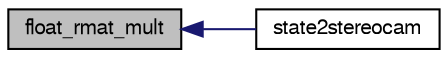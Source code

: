 digraph "float_rmat_mult"
{
  edge [fontname="FreeSans",fontsize="10",labelfontname="FreeSans",labelfontsize="10"];
  node [fontname="FreeSans",fontsize="10",shape=record];
  rankdir="LR";
  Node1 [label="float_rmat_mult",height=0.2,width=0.4,color="black", fillcolor="grey75", style="filled", fontcolor="black"];
  Node1 -> Node2 [dir="back",color="midnightblue",fontsize="10",style="solid",fontname="FreeSans"];
  Node2 [label="state2stereocam",height=0.2,width=0.4,color="black", fillcolor="white", style="filled",URL="$stereocam_8h.html#a8e79296f77859c1cee9e52f993af1fd9"];
}
